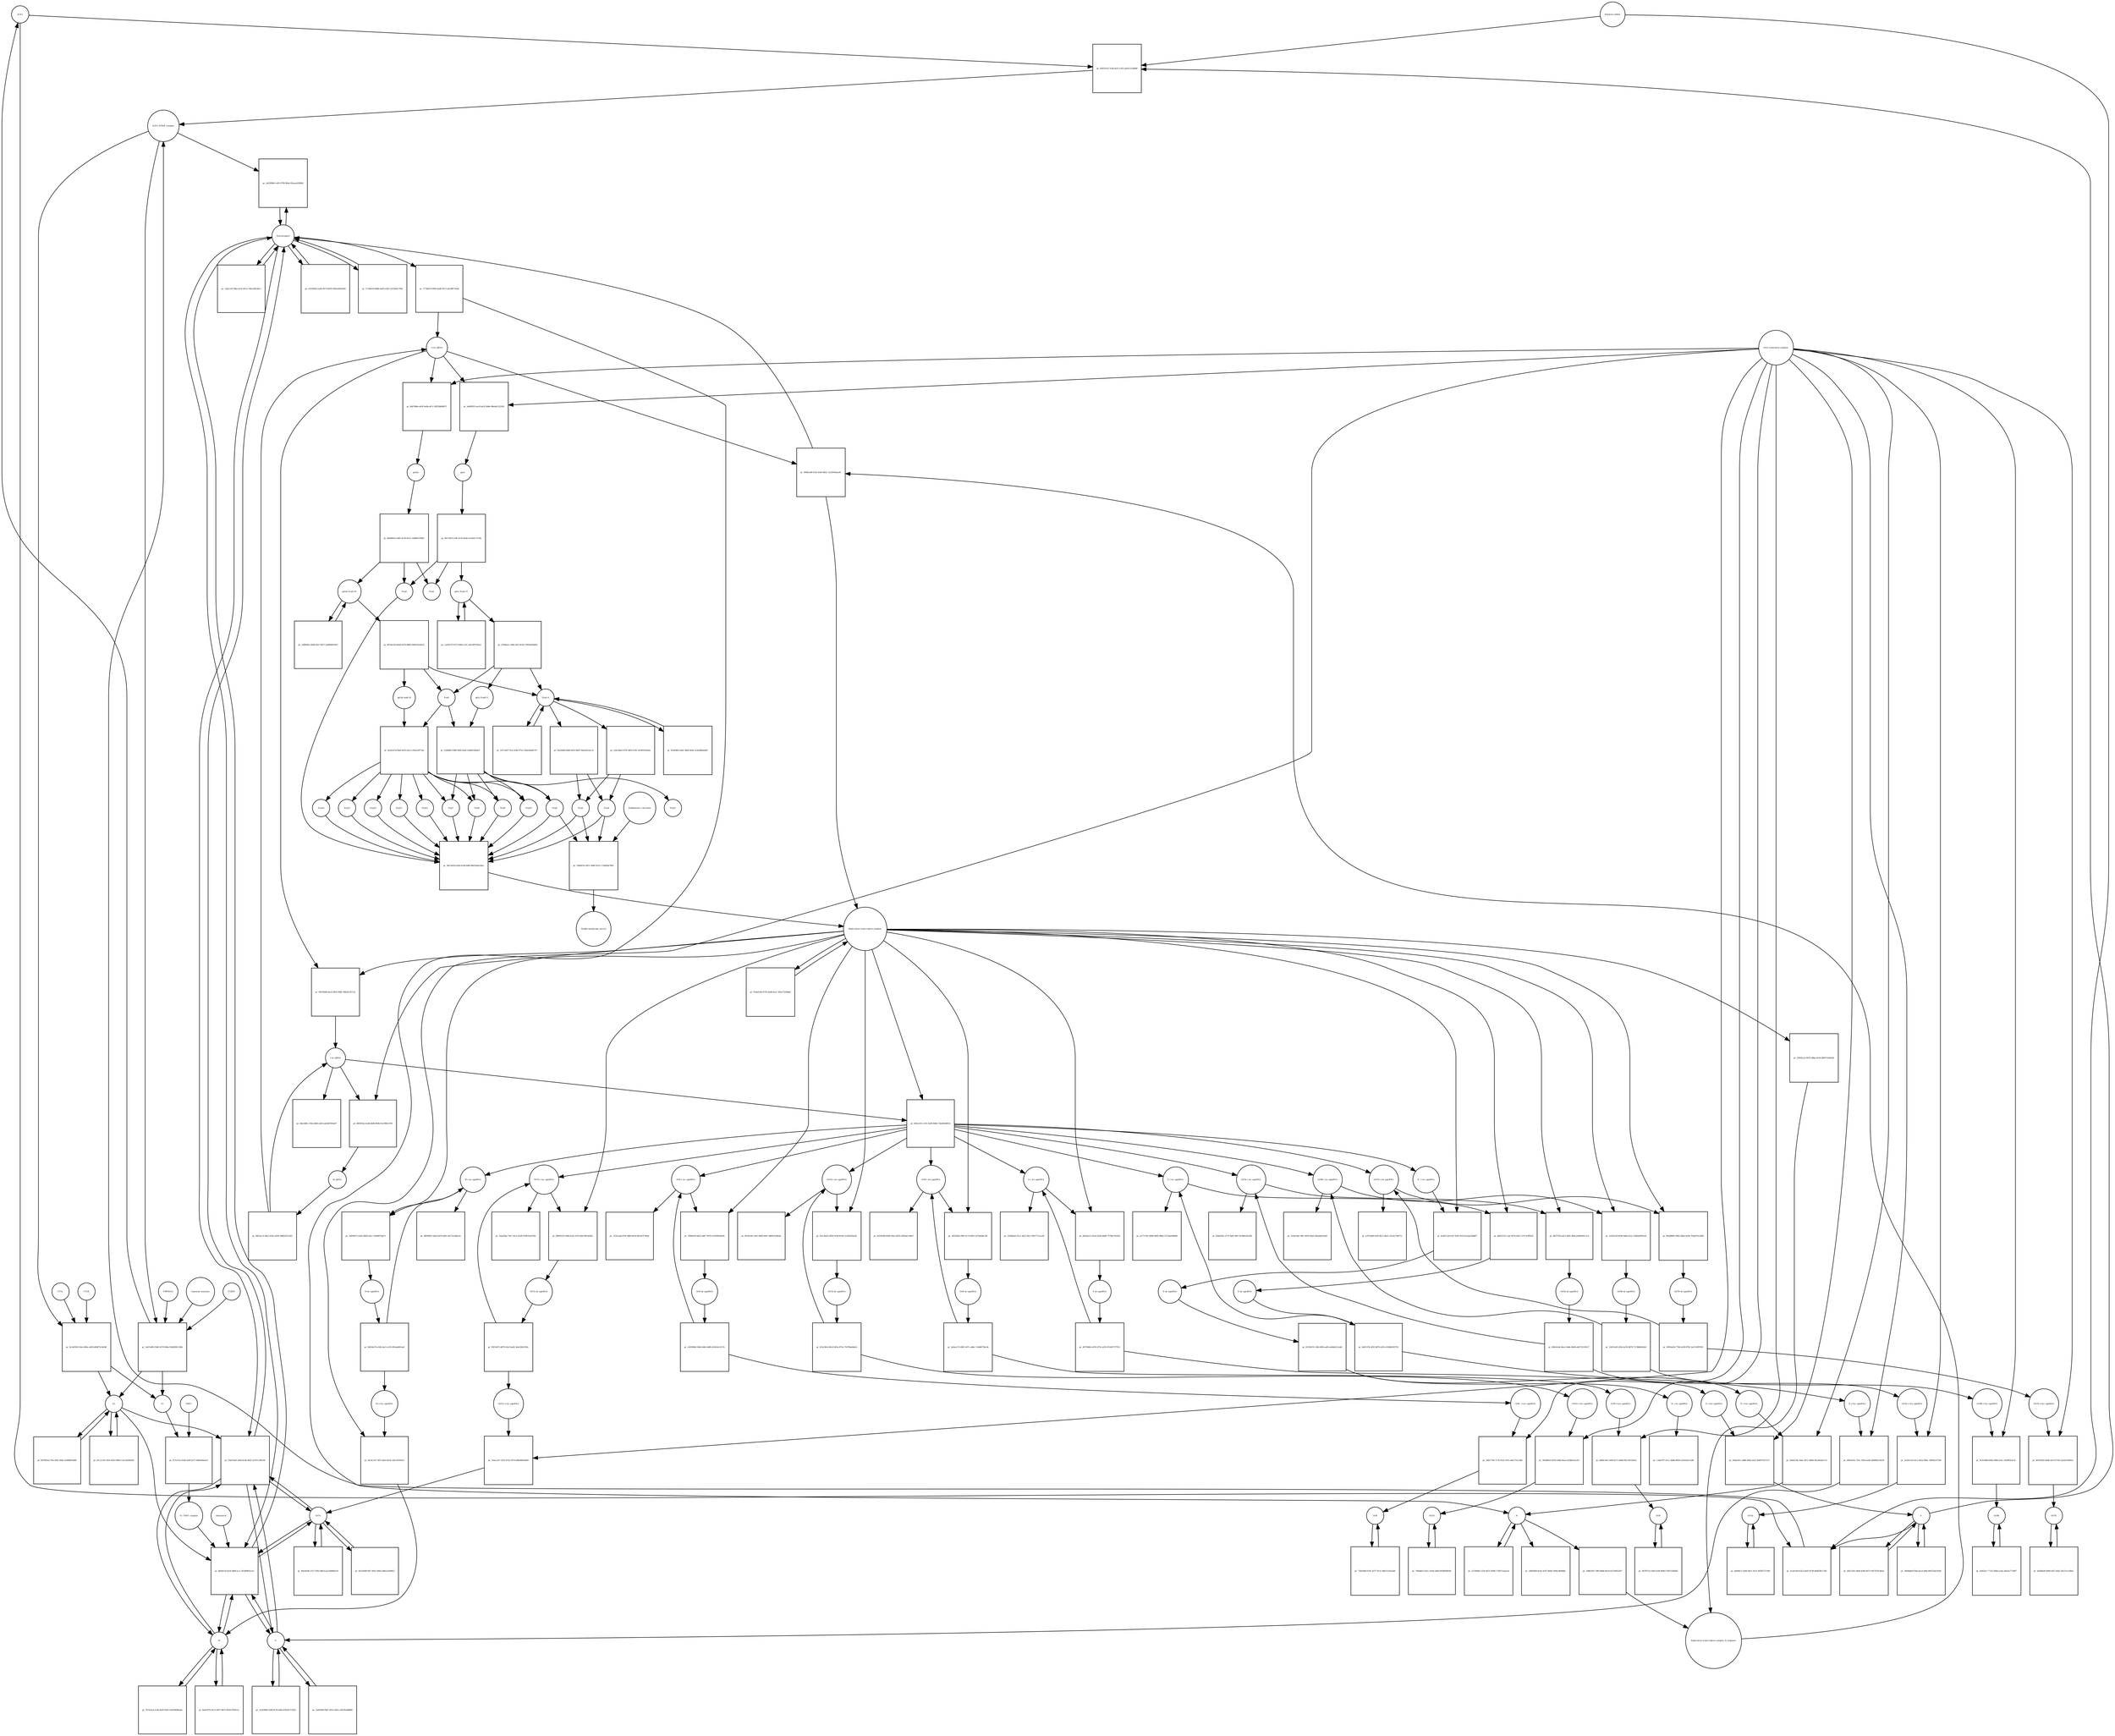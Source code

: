 strict digraph  {
ACE2 [annotation="", bipartite=0, cls=macromolecule, fontsize=4, label=ACE2, shape=circle];
"pr_b3651b1d-7e5d-4a31-a352-aa05c1a3b4b8" [annotation="", bipartite=1, cls=process, fontsize=4, label="pr_b3651b1d-7e5d-4a31-a352-aa05c1a3b4b8", shape=square];
"ACE2_SPIKE complex" [annotation="", bipartite=0, cls=complex, fontsize=4, label="ACE2_SPIKE complex", shape=circle];
"Heparan sulfate" [annotation="urn_miriam_obo.chebi_CHEBI%3A28815", bipartite=0, cls="simple chemical", fontsize=4, label="Heparan sulfate", shape=circle];
S [annotation=urn_miriam_uniprot_P0DTC2, bipartite=0, cls=macromolecule, fontsize=4, label=S, shape=circle];
Nucleocapsid [annotation="urn_miriam_obo.go_GO%3A0019013", bipartite=0, cls=complex, fontsize=4, label=Nucleocapsid, shape=circle];
"pr_2e0208b9-ce85-4789-8b4e-83eeaa9298b2" [annotation="", bipartite=1, cls=process, fontsize=4, label="pr_2e0208b9-ce85-4789-8b4e-83eeaa9298b2", shape=square];
"pr_9c3e9558-23e6-480a-a459-d64875c0e94f" [annotation="", bipartite=1, cls=process, fontsize=4, label="pr_9c3e9558-23e6-480a-a459-d64875c0e94f", shape=square];
S2 [annotation=urn_miriam_interpro_IPR002552, bipartite=0, cls=macromolecule, fontsize=4, label=S2, shape=circle];
CTSB [annotation="", bipartite=0, cls=macromolecule, fontsize=4, label=CTSB, shape=circle];
CTSL [annotation="", bipartite=0, cls=macromolecule, fontsize=4, label=CTSL, shape=circle];
S1 [annotation=urn_miriam_interpro_IPR002551, bipartite=0, cls=macromolecule, fontsize=4, label=S1, shape=circle];
"pr_5ce01a64-b222-4e05-8738-d6df2fb17140" [annotation="", bipartite=1, cls=process, fontsize=4, label="pr_5ce01a64-b222-4e05-8738-d6df2fb17140", shape=square];
"pr_bf63b21d-0c6f-4bf8-acc1-853f9863ca51" [annotation="", bipartite=1, cls=process, fontsize=4, label="pr_bf63b21d-0c6f-4bf8-acc1-853f9863ca51", shape=square];
cholesterol [annotation="urn_miriam_obo.chebi_CHEBI%3A16113", bipartite=0, cls="simple chemical", fontsize=4, label=cholesterol, shape=circle];
"S1_NRP1 complex" [annotation="", bipartite=0, cls=complex, fontsize=4, label="S1_NRP1 complex", shape=circle];
E [annotation=urn_miriam_uniprot_P0DTC4, bipartite=0, cls=macromolecule, fontsize=4, label=E, shape=circle];
M [annotation=urn_miriam_uniprot_P0DTC5, bipartite=0, cls=macromolecule, fontsize=4, label=M, shape=circle];
Orf7a [annotation=urn_miriam_uniprot_P0DTC7, bipartite=0, cls=macromolecule, fontsize=4, label=Orf7a, shape=circle];
"pr_1773b470-6f09-4ad0-9572-a61d9f71fafb" [annotation="", bipartite=1, cls=process, fontsize=4, label="pr_1773b470-6f09-4ad0-9572-a61d9f71fafb", shape=square];
"(+)ss gRNA" [annotation=urn_miriam_refseq_NC_045512, bipartite=0, cls="nucleic acid feature", fontsize=4, label="(+)ss gRNA", shape=circle];
N [annotation=urn_miriam_uniprot_P0DTC9, bipartite=0, cls="macromolecule multimer", fontsize=4, label=N, shape=circle];
"pr_e3238362-ea94-4973-b878-658ce8462445" [annotation="", bipartite=1, cls=process, fontsize=4, label="pr_e3238362-ea94-4973-b878-658ce8462445", shape=square];
"pr_17c89a18-8b86-4a09-a303-22529ab17fbd" [annotation="", bipartite=1, cls=process, fontsize=4, label="pr_17c89a18-8b86-4a09-a303-22529ab17fbd", shape=square];
"pr_24df2669-dc62-4c87-8448-1094c4498d6c" [annotation="", bipartite=1, cls=process, fontsize=4, label="pr_24df2669-dc62-4c87-8448-1094c4498d6c", shape=square];
"pr_21558d0e-2250-4b72-8596-1708732aae2d" [annotation="", bipartite=1, cls=process, fontsize=4, label="pr_21558d0e-2250-4b72-8596-1708732aae2d", shape=square];
"N (+)ss sgmRNA" [annotation=urn_miriam_ncbigene_43740575, bipartite=0, cls="nucleic acid feature", fontsize=4, label="N (+)ss sgmRNA", shape=circle];
"pr_0e4a032b-3bae-4b7c-b968-58cde0a9c7c5" [annotation="", bipartite=1, cls=process, fontsize=4, label="pr_0e4a032b-3bae-4b7c-b968-58cde0a9c7c5", shape=square];
"Host translation complex" [annotation="urn_miriam_obo.go_GO%3A0070992", bipartite=0, cls=complex, fontsize=4, label="Host translation complex", shape=circle];
"pr_12b2c3cf-0fba-41ef-9512-140ced0236c1" [annotation="", bipartite=1, cls=process, fontsize=4, label="pr_12b2c3cf-0fba-41ef-9512-140ced0236c1", shape=square];
"pr_5a67e8fd-25d0-4279-90da-934d2961536b" [annotation="", bipartite=1, cls=process, fontsize=4, label="pr_5a67e8fd-25d0-4279-90da-934d2961536b", shape=square];
FURIN [annotation="", bipartite=0, cls=macromolecule, fontsize=4, label=FURIN, shape=circle];
TMPRSS2 [annotation="", bipartite=0, cls=macromolecule, fontsize=4, label=TMPRSS2, shape=circle];
"Camostat mesylate" [annotation="urn_miriam_pubchem.compound_2536", bipartite=0, cls="simple chemical", fontsize=4, label="Camostat mesylate", shape=circle];
"pr_847892ad-7fef-459c-896c-fed8d9f3448f" [annotation="", bipartite=1, cls=process, fontsize=4, label="pr_847892ad-7fef-459c-896c-fed8d9f3448f", shape=square];
"Replication transcription complex_N oligomer" [annotation="", bipartite=0, cls=complex, fontsize=4, label="Replication transcription complex_N oligomer", shape=circle];
"pr_609bca86-f16e-45e0-883c-1a52041bae95" [annotation="", bipartite=1, cls=process, fontsize=4, label="pr_609bca86-f16e-45e0-883c-1a52041bae95", shape=square];
"Replication transcription complex" [annotation="", bipartite=0, cls=complex, fontsize=4, label="Replication transcription complex", shape=circle];
"pr_55b374a6-5e94-4c4b-992f-22197c596146" [annotation="", bipartite=1, cls=process, fontsize=4, label="pr_55b374a6-5e94-4c4b-992f-22197c596146", shape=square];
"pr_81c211f4-1854-4363-9869-132c2b29d028" [annotation="", bipartite=1, cls=process, fontsize=4, label="pr_81c211f4-1854-4363-9869-132c2b29d028", shape=square];
"pp1a Nsp3-11" [annotation=urn_miriam_uniprot_P0DTC1, bipartite=0, cls=macromolecule, fontsize=4, label="pp1a Nsp3-11", shape=circle];
"pr_67f4da2c-e60e-4fcf-953d-7592fa65beb0" [annotation="", bipartite=1, cls=process, fontsize=4, label="pr_67f4da2c-e60e-4fcf-953d-7592fa65beb0", shape=square];
"pp1a Nsp6-11" [annotation=urn_miriam_uniprot_P0DTC1, bipartite=0, cls=macromolecule, fontsize=4, label="pp1a Nsp6-11", shape=circle];
"Nsp3-4" [annotation="urn_miriam_ncbiprotein_YP_009725299|urn_miriam_ncbiprotein_YP_009725300", bipartite=0, cls=macromolecule, fontsize=4, label="Nsp3-4", shape=circle];
Nsp5 [annotation=urn_miriam_ncbiprotein_YP_009725301, bipartite=0, cls="macromolecule multimer", fontsize=4, label=Nsp5, shape=circle];
"Endoplasmic reticulum" [annotation="urn_miriam_obo.go_GO%3A0005783", bipartite=0, cls=complex, fontsize=4, label="Endoplasmic reticulum", shape=circle];
"pr_190d631e-0b7c-468f-85c6-c72dd3be7805" [annotation="", bipartite=1, cls=process, fontsize=4, label="pr_190d631e-0b7c-468f-85c6-c72dd3be7805", shape=square];
"Double-membrane vesicle" [annotation="urn_miriam_obo.go_GO%3A0039718", bipartite=0, cls=complex, fontsize=4, label="Double-membrane vesicle", shape=circle];
Nsp4 [annotation=urn_miriam_ncbiprotein_YP_009725300, bipartite=0, cls=macromolecule, fontsize=4, label=Nsp4, shape=circle];
Nsp3 [annotation=urn_miriam_ncbiprotein_YP_009725299, bipartite=0, cls=macromolecule, fontsize=4, label=Nsp3, shape=circle];
Nsp6 [annotation=urn_miriam_ncbiprotein_YP_009725302, bipartite=0, cls=macromolecule, fontsize=4, label=Nsp6, shape=circle];
"pr_ca03237f-e573-4962-a1fc-e4ca997283a1" [annotation="", bipartite=1, cls=process, fontsize=4, label="pr_ca03237f-e573-4962-a1fc-e4ca997283a1", shape=square];
"pr_2f3d3605-a46c-48d2-8e8c-ec4ad9b4a805" [annotation="", bipartite=1, cls=process, fontsize=4, label="pr_2f3d3605-a46c-48d2-8e8c-ec4ad9b4a805", shape=square];
"pp1ab Nsp3-16" [annotation=urn_miriam_uniprot_P0DTD1, bipartite=0, cls=macromolecule, fontsize=4, label="pp1ab Nsp3-16", shape=circle];
"pr_cd8f65b2-2b9b-45a7-8f27-5a48fd8259a7" [annotation="", bipartite=1, cls=process, fontsize=4, label="pr_cd8f65b2-2b9b-45a7-8f27-5a48fd8259a7", shape=square];
"pr_667dac00-da4d-4276-8844-0468742a4e51" [annotation="", bipartite=1, cls=process, fontsize=4, label="pr_667dac00-da4d-4276-8844-0468742a4e51", shape=square];
"pp1ab nsp6-16" [annotation=urn_miriam_uniprot_P0DTD1, bipartite=0, cls=macromolecule, fontsize=4, label="pp1ab nsp6-16", shape=circle];
"pr_3f14c4cb-ee3b-4ef6-818a-5eb50408ebab" [annotation="", bipartite=1, cls=process, fontsize=4, label="pr_3f14c4cb-ee3b-4ef6-818a-5eb50408ebab", shape=square];
"pr_2cd169de-02df-4e76-b44a-83f24e715f2d" [annotation="", bipartite=1, cls=process, fontsize=4, label="pr_2cd169de-02df-4e76-b44a-83f24e715f2d", shape=square];
"pr_36b4bbe8-f5bd-4acd-a0fd-40972adc9540" [annotation="", bipartite=1, cls=process, fontsize=4, label="pr_36b4bbe8-f5bd-4acd-a0fd-40972adc9540", shape=square];
"pr_8a9e2f76-d1c3-4457-9b75-9f3ee7658c1a" [annotation="", bipartite=1, cls=process, fontsize=4, label="pr_8a9e2f76-d1c3-4457-9b75-9f3ee7658c1a", shape=square];
"pr_2a0fa909-fbd7-491a-9dcb-cb419edd88d0" [annotation="", bipartite=1, cls=process, fontsize=4, label="pr_2a0fa909-fbd7-491a-9dcb-cb419edd88d0", shape=square];
"pr_ebf115d1-944d-4284-8072-e957b70c4b3e" [annotation="", bipartite=1, cls=process, fontsize=4, label="pr_ebf115d1-944d-4284-8072-e957b70c4b3e", shape=square];
"pr_f06c6e06-37a7-4562-88cd-ea21b906a07d" [annotation="", bipartite=1, cls=process, fontsize=4, label="pr_f06c6e06-37a7-4562-88cd-ea21b906a07d", shape=square];
Orf6 [annotation=urn_miriam_uniprot_P0DTC6, bipartite=0, cls=macromolecule, fontsize=4, label=Orf6, shape=circle];
"pr_73e63bfd-6741-4377-9c5c-8b67e192eab6" [annotation="", bipartite=1, cls=process, fontsize=4, label="pr_73e63bfd-6741-4377-9c5c-8b67e192eab6", shape=square];
Orf3a [annotation=urn_miriam_uniprot_P0DTC3, bipartite=0, cls=macromolecule, fontsize=4, label=Orf3a, shape=circle];
"pr_dafb9a71-fe80-40a7-9c01-4f5bf727c0f9" [annotation="", bipartite=1, cls=process, fontsize=4, label="pr_dafb9a71-fe80-40a7-9c01-4f5bf727c0f9", shape=square];
Orf8 [annotation=urn_miriam_uniprot_P0DTC8, bipartite=0, cls=macromolecule, fontsize=4, label=Orf8, shape=circle];
"pr_047857a3-50ef-418f-804b-f7d9152fbd92" [annotation="", bipartite=1, cls=process, fontsize=4, label="pr_047857a3-50ef-418f-804b-f7d9152fbd92", shape=square];
Orf9b [annotation=urn_miriam_uniprot_P0DTD2, bipartite=0, cls=macromolecule, fontsize=4, label=Orf9b, shape=circle];
"pr_ed5f2ac7-77a5-45b6-a1ab-3ab32c775d67" [annotation="", bipartite=1, cls=process, fontsize=4, label="pr_ed5f2ac7-77a5-45b6-a1ab-3ab32c775d67", shape=square];
Orf14 [annotation=urn_miriam_uniprot_P0DTD3, bipartite=0, cls=macromolecule, fontsize=4, label=Orf14, shape=circle];
"pr_784d4ef3-a61c-4544-a4b9-df588400feff" [annotation="", bipartite=1, cls=process, fontsize=4, label="pr_784d4ef3-a61c-4544-a4b9-df588400feff", shape=square];
Orf7b [annotation=urn_miriam_uniprot_P0DTD8, bipartite=0, cls=macromolecule, fontsize=4, label=Orf7b, shape=circle];
"pr_a829ba0f-609d-42f7-a82e-3b27e1ced0ec" [annotation="", bipartite=1, cls=process, fontsize=4, label="pr_a829ba0f-609d-42f7-a82e-3b27e1ced0ec", shape=square];
"pr_fee52608-fdf7-491e-90d5-a86acfa90852" [annotation="", bipartite=1, cls=process, fontsize=4, label="pr_fee52608-fdf7-491e-90d5-a86acfa90852", shape=square];
"M (+)ss sgmRNA" [annotation="", bipartite=0, cls="nucleic acid feature", fontsize=4, label="M (+)ss sgmRNA", shape=circle];
"pr_de14c1d7-5f55-4a63-8c4f-cdfcc83565cb" [annotation="", bipartite=1, cls=process, fontsize=4, label="pr_de14c1d7-5f55-4a63-8c4f-cdfcc83565cb", shape=square];
"E (+)ss sgmRNA" [annotation="", bipartite=0, cls="nucleic acid feature", fontsize=4, label="E (+)ss sgmRNA", shape=circle];
"pr_899cbc9c-7b1c-43fd-aed9-a98d90219a39" [annotation="", bipartite=1, cls=process, fontsize=4, label="pr_899cbc9c-7b1c-43fd-aed9-a98d90219a39", shape=square];
"S (+)ss sgmRNA" [annotation="", bipartite=0, cls="nucleic acid feature", fontsize=4, label="S (+)ss sgmRNA", shape=circle];
"pr_45bac0e1-ad8b-48e6-ad12-fb40707b7371" [annotation="", bipartite=1, cls=process, fontsize=4, label="pr_45bac0e1-ad8b-48e6-ad12-fb40707b7371", shape=square];
"Orf7a (+)ss sgmRNA" [annotation="", bipartite=0, cls="nucleic acid feature", fontsize=4, label="Orf7a (+)ss sgmRNA", shape=circle];
"pr_7eaece47-5105-475a-9570-d9b48b45d49c" [annotation="", bipartite=1, cls=process, fontsize=4, label="pr_7eaece47-5105-475a-9570-d9b48b45d49c", shape=square];
"Orf6  (+)ss sgmRNA" [annotation="", bipartite=0, cls="nucleic acid feature", fontsize=4, label="Orf6  (+)ss sgmRNA", shape=circle];
"pr_18817164-7c7b-41dc-921f-a6fc27e123fd" [annotation="", bipartite=1, cls=process, fontsize=4, label="pr_18817164-7c7b-41dc-921f-a6fc27e123fd", shape=square];
"Orf3a (+)ss sgmRNA" [annotation="", bipartite=0, cls="nucleic acid feature", fontsize=4, label="Orf3a (+)ss sgmRNA", shape=circle];
"pr_ecb91cd3-62c2-443a-90bc-7df83b1072f8" [annotation="", bipartite=1, cls=process, fontsize=4, label="pr_ecb91cd3-62c2-443a-90bc-7df83b1072f8", shape=square];
"Orf8 (+)ss sgmRNA" [annotation="", bipartite=0, cls="nucleic acid feature", fontsize=4, label="Orf8 (+)ss sgmRNA", shape=circle];
"pr_bdb0c4a0-c660-4e71-b6dd-0f213013d1b2" [annotation="", bipartite=1, cls=process, fontsize=4, label="pr_bdb0c4a0-c660-4e71-b6dd-0f213013d1b2", shape=square];
"Orf9b (+)ss sgmRNA" [annotation="", bipartite=0, cls="nucleic acid feature", fontsize=4, label="Orf9b (+)ss sgmRNA", shape=circle];
"pr_0535586d-808a-4f8b-9cbc-142f9f2c6c5c" [annotation="", bipartite=1, cls=process, fontsize=4, label="pr_0535586d-808a-4f8b-9cbc-142f9f2c6c5c", shape=square];
"Orf14 (+)ss sgmRNA" [annotation="", bipartite=0, cls="nucleic acid feature", fontsize=4, label="Orf14 (+)ss sgmRNA", shape=circle];
"pr_563b8010-4555-43bb-8eaa-af2dba3ecaf3" [annotation="", bipartite=1, cls=process, fontsize=4, label="pr_563b8010-4555-43bb-8eaa-af2dba3ecaf3", shape=square];
"Orf7b (+)ss sgmRNA" [annotation="", bipartite=0, cls="nucleic acid feature", fontsize=4, label="Orf7b (+)ss sgmRNA", shape=circle];
"pr_063393d3-da86-42c9-8739-222a61500b1e" [annotation="", bipartite=1, cls=process, fontsize=4, label="pr_063393d3-da86-42c9-8739-222a61500b1e", shape=square];
"(-)ss gRNA" [annotation=urn_miriam_refseq_NC_045512, bipartite=0, cls="nucleic acid feature", fontsize=4, label="(-)ss gRNA", shape=circle];
"pr_04e54f6c-193a-46fd-a5d3-a4e9d7093e87" [annotation="", bipartite=1, cls=process, fontsize=4, label="pr_04e54f6c-193a-46fd-a5d3-a4e9d7093e87", shape=square];
"pr_298b1f02-7df9-48db-8ac8-0a57bf922f47" [annotation="", bipartite=1, cls=process, fontsize=4, label="pr_298b1f02-7df9-48db-8ac8-0a57bf922f47", shape=square];
"pr_9919260b-6ec6-4833-988c-0842f12f111b" [annotation="", bipartite=1, cls=process, fontsize=4, label="pr_9919260b-6ec6-4833-988c-0842f12f111b", shape=square];
"M (-)ss sgmRNA" [annotation=urn_miriam_ncbigene_43740571, bipartite=0, cls="nucleic acid feature", fontsize=4, label="M (-)ss sgmRNA", shape=circle];
"pr_f8959f43-54a4-4d78-a481-b017ea346cd3" [annotation="", bipartite=1, cls=process, fontsize=4, label="pr_f8959f43-54a4-4d78-a481-b017ea346cd3", shape=square];
"E (-)ss sgmRNA" [annotation=urn_miriam_ncbigene_43740570, bipartite=0, cls="nucleic acid feature", fontsize=4, label="E (-)ss sgmRNA", shape=circle];
"pr_a5771391-8096-4995-980a-3373ab508648" [annotation="", bipartite=1, cls=process, fontsize=4, label="pr_a5771391-8096-4995-980a-3373ab508648", shape=square];
"S (-)ss sgmRNA" [annotation="", bipartite=0, cls="nucleic acid feature", fontsize=4, label="S (-)ss sgmRNA", shape=circle];
"pr_3294bad2-91cc-4d21-8f1c-f90177ca1a39" [annotation="", bipartite=1, cls=process, fontsize=4, label="pr_3294bad2-91cc-4d21-8f1c-f90177ca1a39", shape=square];
"Orf7a (-)ss sgmRNA" [annotation="", bipartite=0, cls="nucleic acid feature", fontsize=4, label="Orf7a (-)ss sgmRNA", shape=circle];
"pr_1baaf2be-79a7-42ce-8cd5-d78031e67efb" [annotation="", bipartite=1, cls=process, fontsize=4, label="pr_1baaf2be-79a7-42ce-8cd5-d78031e67efb", shape=square];
"Orf6 (-)ss sgmRNA" [annotation="", bipartite=0, cls="nucleic acid feature", fontsize=4, label="Orf6 (-)ss sgmRNA", shape=circle];
"pr_7233caab-974f-48fb-b434-0b5e47f749dc" [annotation="", bipartite=1, cls=process, fontsize=4, label="pr_7233caab-974f-48fb-b434-0b5e47f749dc", shape=square];
"Orf3a (-)ss sgmRNA" [annotation="", bipartite=0, cls="nucleic acid feature", fontsize=4, label="Orf3a (-)ss sgmRNA", shape=circle];
"pr_b3be056c-e77f-4a0f-99f1-9c0b6a29c681" [annotation="", bipartite=1, cls=process, fontsize=4, label="pr_b3be056c-e77f-4a0f-99f1-9c0b6a29c681", shape=square];
"Orf8 (-)ss sgmRNA" [annotation="", bipartite=0, cls="nucleic acid feature", fontsize=4, label="Orf8 (-)ss sgmRNA", shape=circle];
"pr_d1f34e48-d5d0-43e5-b635-ef824e1cd9cf" [annotation="", bipartite=1, cls=process, fontsize=4, label="pr_d1f34e48-d5d0-43e5-b635-ef824e1cd9cf", shape=square];
"Orf9b (-)ss sgmRNA" [annotation="", bipartite=0, cls="nucleic acid feature", fontsize=4, label="Orf9b (-)ss sgmRNA", shape=circle];
"pr_5324c04e-59fc-4810-9fa9-59aeb60c6a6f" [annotation="", bipartite=1, cls=process, fontsize=4, label="pr_5324c04e-59fc-4810-9fa9-59aeb60c6a6f", shape=square];
"Orf14 (-)ss sgmRNA" [annotation="", bipartite=0, cls="nucleic acid feature", fontsize=4, label="Orf14 (-)ss sgmRNA", shape=circle];
"pr_8fc0a16f-1443-496b-84d7-4df853c8d54e" [annotation="", bipartite=1, cls=process, fontsize=4, label="pr_8fc0a16f-1443-496b-84d7-4df853c8d54e", shape=square];
"Orf7b (-)ss sgmRNA" [annotation="", bipartite=0, cls="nucleic acid feature", fontsize=4, label="Orf7b (-)ss sgmRNA", shape=circle];
"pr_a767dd49-81f6-4fc2-9be2-25cd12786711" [annotation="", bipartite=1, cls=process, fontsize=4, label="pr_a767dd49-81f6-4fc2-9be2-25cd12786711", shape=square];
"pr_88f3652e-4cdb-4fd8-8906-92cf90f2378f" [annotation="", bipartite=1, cls=process, fontsize=4, label="pr_88f3652e-4cdb-4fd8-8906-92cf90f2378f", shape=square];
"ds gRNA" [annotation=urn_miriam_refseq_NC_045512, bipartite=0, cls="nucleic acid feature", fontsize=4, label="ds gRNA", shape=circle];
"pr_1b956b75-ee0a-4858-a9cc-cb9d9f79af13" [annotation="", bipartite=1, cls=process, fontsize=4, label="pr_1b956b75-ee0a-4858-a9cc-cb9d9f79af13", shape=square];
"M ds sgmRNA" [annotation="", bipartite=0, cls="nucleic acid feature", fontsize=4, label="M ds sgmRNA", shape=circle];
"pr_dbd51531-ceef-497a-b5b7-147c3cff652f" [annotation="", bipartite=1, cls=process, fontsize=4, label="pr_dbd51531-ceef-497a-b5b7-147c3cff652f", shape=square];
"E ds sgmRNA" [annotation="", bipartite=0, cls="nucleic acid feature", fontsize=4, label="E ds sgmRNA", shape=circle];
"pr_b943ae13-d1a4-4328-b6db-75794e7625d2" [annotation="", bipartite=1, cls=process, fontsize=4, label="pr_b943ae13-d1a4-4328-b6db-75794e7625d2", shape=square];
"S ds sgmRNA" [annotation="", bipartite=0, cls="nucleic acid feature", fontsize=4, label="S ds sgmRNA", shape=circle];
"pr_f8893516-c68d-414c-b702-d0e78814d561" [annotation="", bipartite=1, cls=process, fontsize=4, label="pr_f8893516-c68d-414c-b702-d0e78814d561", shape=square];
"Orf7a ds sgmRNA" [annotation="", bipartite=0, cls="nucleic acid feature", fontsize=4, label="Orf7a ds sgmRNA", shape=circle];
"pr_7f084229-bb23-4d67-9970-e10459edeef6" [annotation="", bipartite=1, cls=process, fontsize=4, label="pr_7f084229-bb23-4d67-9970-e10459edeef6", shape=square];
"Orf6 ds sgmRNA" [annotation="", bipartite=0, cls="nucleic acid feature", fontsize=4, label="Orf6 ds sgmRNA", shape=circle];
"pr_6ff27185-a612-4f65-9fbd-aa99e061c1c9" [annotation="", bipartite=1, cls=process, fontsize=4, label="pr_6ff27185-a612-4f65-9fbd-aa99e061c1c9", shape=square];
"Orf3a ds sgmRNA" [annotation="", bipartite=0, cls="nucleic acid feature", fontsize=4, label="Orf3a ds sgmRNA", shape=circle];
"pr_365f2bfd-3995-4174-b831-ef7eb4d6c3ff" [annotation="", bipartite=1, cls=process, fontsize=4, label="pr_365f2bfd-3995-4174-b831-ef7eb4d6c3ff", shape=square];
"Orf8 ds sgmRNA" [annotation="", bipartite=0, cls="nucleic acid feature", fontsize=4, label="Orf8 ds sgmRNA", shape=circle];
"pr_22203ce9-8546-446e-b1ec-4346e90561a4" [annotation="", bipartite=1, cls=process, fontsize=4, label="pr_22203ce9-8546-446e-b1ec-4346e90561a4", shape=square];
"Orf9b ds sgmRNA" [annotation="", bipartite=0, cls="nucleic acid feature", fontsize=4, label="Orf9b ds sgmRNA", shape=circle];
"pr_931c4e62-d954-41b8-8c09-ce3643d3a3fe" [annotation="", bipartite=1, cls=process, fontsize=4, label="pr_931c4e62-d954-41b8-8c09-ce3643d3a3fe", shape=square];
"Orf14 ds sgmRNA" [annotation="", bipartite=0, cls="nucleic acid feature", fontsize=4, label="Orf14 ds sgmRNA", shape=circle];
"pr_995d8895-9962-48eb-8c8d-704ed70c2869" [annotation="", bipartite=1, cls=process, fontsize=4, label="pr_995d8895-9962-48eb-8c8d-704ed70c2869", shape=square];
"Orf7b ds sgmRNA" [annotation="", bipartite=0, cls="nucleic acid feature", fontsize=4, label="Orf7b ds sgmRNA", shape=circle];
"pr_f663ecc4-d4e3-433a-a63d-3b862f215363" [annotation="", bipartite=1, cls=process, fontsize=4, label="pr_f663ecc4-d4e3-433a-a63d-3b862f215363", shape=square];
"pr_69d54a79-e16b-4ac5-a102-6f3eadb91aaf" [annotation="", bipartite=1, cls=process, fontsize=4, label="pr_69d54a79-e16b-4ac5-a102-6f3eadb91aaf", shape=square];
"pr_6dd7cf1b-df2f-4870-a292-e32b9b182703" [annotation="", bipartite=1, cls=process, fontsize=4, label="pr_6dd7cf1b-df2f-4870-a292-e32b9b182703", shape=square];
"pr_40793d64-e87d-4752-a010-87e687377f10" [annotation="", bipartite=1, cls=process, fontsize=4, label="pr_40793d64-e87d-4752-a010-87e687377f10", shape=square];
"pr_95f14472-d679-43e5-bed2-3abc93b5336c" [annotation="", bipartite=1, cls=process, fontsize=4, label="pr_95f14472-d679-43e5-bed2-3abc93b5336c", shape=square];
"pr_cb93900d-34b4-440e-bbf8-d16d1dc41135" [annotation="", bipartite=1, cls=process, fontsize=4, label="pr_cb93900d-34b4-440e-bbf8-d16d1dc41135", shape=square];
"pr_084c8c4e-8ea2-44de-8b08-ab4732136517" [annotation="", bipartite=1, cls=process, fontsize=4, label="pr_084c8c4e-8ea2-44de-8b08-ab4732136517", shape=square];
"pr_5a0ece72-4081-447c-ad6e-7c4dd673bcd4" [annotation="", bipartite=1, cls=process, fontsize=4, label="pr_5a0ece72-4081-447c-ad6e-7c4dd673bcd4", shape=square];
"pr_7a810cd5-245b-4c93-8878-7133b8b3b2e0" [annotation="", bipartite=1, cls=process, fontsize=4, label="pr_7a810cd5-245b-4c93-8878-7133b8b3b2e0", shape=square];
"pr_452c06c6-86c8-483e-873a-75470ba6bdcb" [annotation="", bipartite=1, cls=process, fontsize=4, label="pr_452c06c6-86c8-483e-873a-75470ba6bdcb", shape=square];
"pr_5995da3b-7766-4c99-8782-2a211df970f3" [annotation="", bipartite=1, cls=process, fontsize=4, label="pr_5995da3b-7766-4c99-8782-2a211df970f3", shape=square];
"N  (-)ss sgmRNA" [annotation=urn_miriam_ncbigene_43740575, bipartite=0, cls="nucleic acid feature", fontsize=4, label="N  (-)ss sgmRNA", shape=circle];
"pr_4c46112d-fc87-4545-951f-b1eda53bb6f7" [annotation="", bipartite=1, cls=process, fontsize=4, label="pr_4c46112d-fc87-4545-951f-b1eda53bb6f7", shape=square];
"N ds sgmRNA" [annotation="", bipartite=0, cls="nucleic acid feature", fontsize=4, label="N ds sgmRNA", shape=circle];
"pr_0533b191-cfb8-40f6-aef8-ee8de62c2a46" [annotation="", bipartite=1, cls=process, fontsize=4, label="pr_0533b191-cfb8-40f6-aef8-ee8de62c2a46", shape=square];
"N (-)ss sgmRNA" [annotation="", bipartite=0, cls="nucleic acid feature", fontsize=4, label="N (-)ss sgmRNA", shape=circle];
pp1ab [annotation=urn_miriam_uniprot_P0DTD1, bipartite=0, cls=macromolecule, fontsize=4, label=pp1ab, shape=circle];
"pr_4bd06632-ad05-4e78-9e12-14dfb87a4965" [annotation="", bipartite=1, cls=process, fontsize=4, label="pr_4bd06632-ad05-4e78-9e12-14dfb87a4965", shape=square];
Nsp2 [annotation=urn_miriam_ncbiprotein_YP_009725298, bipartite=0, cls=macromolecule, fontsize=4, label=Nsp2, shape=circle];
Nsp1 [annotation=urn_miriam_ncbiprotein_YP_009725297, bipartite=0, cls=macromolecule, fontsize=4, label=Nsp1, shape=circle];
pp1a [annotation=urn_miriam_uniprot_P0DTC1, bipartite=0, cls=macromolecule, fontsize=4, label=pp1a, shape=circle];
"pr_40c13615-43ff-4c34-9ad0-a1e4d1c7a7da" [annotation="", bipartite=1, cls=process, fontsize=4, label="pr_40c13615-43ff-4c34-9ad0-a1e4d1c7a7da", shape=square];
"pr_147c3d37-f21e-43b5-97e1-020a5bd0e767" [annotation="", bipartite=1, cls=process, fontsize=4, label="pr_147c3d37-f21e-43b5-97e1-020a5bd0e767", shape=square];
"pr_e3ec6b62-8705-4f95-b76f-1d196391b82e" [annotation="", bipartite=1, cls=process, fontsize=4, label="pr_e3ec6b62-8705-4f95-b76f-1d196391b82e", shape=square];
"pr_f9a39fdb-b9d0-4052-8687-f9aa41e5ec3c" [annotation="", bipartite=1, cls=process, fontsize=4, label="pr_f9a39fdb-b9d0-4052-8687-f9aa41e5ec3c", shape=square];
"pr_f1d48df3-f980-4692-82bc-e06d51dfa8cf" [annotation="", bipartite=1, cls=process, fontsize=4, label="pr_f1d48df3-f980-4692-82bc-e06d51dfa8cf", shape=square];
Nsp7 [annotation=urn_miriam_ncbiprotein_YP_009725303, bipartite=0, cls=macromolecule, fontsize=4, label=Nsp7, shape=circle];
Nsp8 [annotation=urn_miriam_ncbiprotein_YP_009725304, bipartite=0, cls=macromolecule, fontsize=4, label=Nsp8, shape=circle];
Nsp9 [annotation=urn_miriam_ncbiprotein_YP_009725305, bipartite=0, cls=macromolecule, fontsize=4, label=Nsp9, shape=circle];
Nsp10 [annotation=urn_miriam_ncbiprotein_YP_009725306, bipartite=0, cls=macromolecule, fontsize=4, label=Nsp10, shape=circle];
Nsp11 [annotation=urn_miriam_ncbiprotein_YP_009725312, bipartite=0, cls=macromolecule, fontsize=4, label=Nsp11, shape=circle];
"pr_6e3e3a7d-fbed-4416-a0c3-cfd2a33f71a6" [annotation="", bipartite=1, cls=process, fontsize=4, label="pr_6e3e3a7d-fbed-4416-a0c3-cfd2a33f71a6", shape=square];
Nsp13 [annotation=urn_miriam_ncbiprotein_YP_009725308, bipartite=0, cls=macromolecule, fontsize=4, label=Nsp13, shape=circle];
Nsp12 [annotation=urn_miriam_ncbiprotein_YP_009725307, bipartite=0, cls=macromolecule, fontsize=4, label=Nsp12, shape=circle];
Nsp16 [annotation=urn_miriam_ncbiprotein_YP_009725311, bipartite=0, cls=macromolecule, fontsize=4, label=Nsp16, shape=circle];
Nsp15 [annotation=urn_miriam_ncbiprotein_YP_009725310, bipartite=0, cls=macromolecule, fontsize=4, label=Nsp15, shape=circle];
Nsp14 [annotation=urn_miriam_ncbiprotein_YP_009725309, bipartite=0, cls=macromolecule, fontsize=4, label=Nsp14, shape=circle];
"pr_9d13a020-a0a9-4c8d-bdf8-86e93ade34ea" [annotation="", bipartite=1, cls=process, fontsize=4, label="pr_9d13a020-a0a9-4c8d-bdf8-86e93ade34ea", shape=square];
"pr_ba90f025-eec9-4e25-8d8e-88e4dc222109" [annotation="", bipartite=1, cls=process, fontsize=4, label="pr_ba90f025-eec9-4e25-8d8e-88e4dc222109", shape=square];
"pr_0d47d86e-de3f-4e6b-a67c-50f538b08875" [annotation="", bipartite=1, cls=process, fontsize=4, label="pr_0d47d86e-de3f-4e6b-a67c-50f538b08875", shape=square];
"pr_c1ba07f7-b7cc-4bdb-8850-cbc6a021c5d8" [annotation="", bipartite=1, cls=process, fontsize=4, label="pr_c1ba07f7-b7cc-4bdb-8850-cbc6a021c5d8", shape=square];
"pr_01ba914b-8759-4a68-8cac-305e71f39bdd" [annotation="", bipartite=1, cls=process, fontsize=4, label="pr_01ba914b-8759-4a68-8cac-305e71f39bdd", shape=square];
"pr_29434ca3-607b-48ba-8c64-df94722d61bb" [annotation="", bipartite=1, cls=process, fontsize=4, label="pr_29434ca3-607b-48ba-8c64-df94722d61bb", shape=square];
"pr_b95e3331-3101-426f-8606-73ed62f49f1b" [annotation="", bipartite=1, cls=process, fontsize=4, label="pr_b95e3331-3101-426f-8606-73ed62f49f1b", shape=square];
"pr_f57e27ef-41d6-429f-9cf7-a9be6ebefa1f" [annotation="", bipartite=1, cls=process, fontsize=4, label="pr_f57e27ef-41d6-429f-9cf7-a9be6ebefa1f", shape=square];
NRP1 [annotation="", bipartite=0, cls=macromolecule, fontsize=4, label=NRP1, shape=circle];
ACE2 -> "pr_b3651b1d-7e5d-4a31-a352-aa05c1a3b4b8"  [annotation="", interaction_type=consumption];
ACE2 -> "pr_5ce01a64-b222-4e05-8738-d6df2fb17140"  [annotation="", interaction_type=consumption];
"pr_b3651b1d-7e5d-4a31-a352-aa05c1a3b4b8" -> "ACE2_SPIKE complex"  [annotation="", interaction_type=production];
"ACE2_SPIKE complex" -> "pr_2e0208b9-ce85-4789-8b4e-83eeaa9298b2"  [annotation="urn_miriam_pubmed_32142651|urn_miriam_pubmed_32094589|urn_miriam_taxonomy_2697049", interaction_type=stimulation];
"ACE2_SPIKE complex" -> "pr_9c3e9558-23e6-480a-a459-d64875c0e94f"  [annotation="", interaction_type=consumption];
"ACE2_SPIKE complex" -> "pr_5a67e8fd-25d0-4279-90da-934d2961536b"  [annotation="", interaction_type=consumption];
"Heparan sulfate" -> "pr_b3651b1d-7e5d-4a31-a352-aa05c1a3b4b8"  [annotation="urn_miriam_pubmed_32142651|urn_miriam_pubmed_32094589|urn_miriam_taxonomy_2697049|urn_miriam_pubmed_32970989", interaction_type=stimulation];
"Heparan sulfate" -> "pr_5ce01a64-b222-4e05-8738-d6df2fb17140"  [annotation="urn_miriam_pubmed_32142651|urn_miriam_pubmed_32094589|urn_miriam_taxonomy_2697049|urn_miriam_pubmed_32155444|urn_miriam_pubmed_32970989", interaction_type=stimulation];
S -> "pr_b3651b1d-7e5d-4a31-a352-aa05c1a3b4b8"  [annotation="", interaction_type=consumption];
S -> "pr_5ce01a64-b222-4e05-8738-d6df2fb17140"  [annotation="", interaction_type=consumption];
S -> "pr_36b4bbe8-f5bd-4acd-a0fd-40972adc9540"  [annotation="", interaction_type=consumption];
S -> "pr_ebf115d1-944d-4284-8072-e957b70c4b3e"  [annotation="", interaction_type=consumption];
Nucleocapsid -> "pr_2e0208b9-ce85-4789-8b4e-83eeaa9298b2"  [annotation="", interaction_type=consumption];
Nucleocapsid -> "pr_bf63b21d-0c6f-4bf8-acc1-853f9863ca51"  [annotation="", interaction_type=consumption];
Nucleocapsid -> "pr_1773b470-6f09-4ad0-9572-a61d9f71fafb"  [annotation="", interaction_type=consumption];
Nucleocapsid -> "pr_e3238362-ea94-4973-b878-658ce8462445"  [annotation="", interaction_type=consumption];
Nucleocapsid -> "pr_17c89a18-8b86-4a09-a303-22529ab17fbd"  [annotation="", interaction_type=consumption];
Nucleocapsid -> "pr_12b2c3cf-0fba-41ef-9512-140ced0236c1"  [annotation="", interaction_type=consumption];
Nucleocapsid -> "pr_55b374a6-5e94-4c4b-992f-22197c596146"  [annotation="", interaction_type=consumption];
"pr_2e0208b9-ce85-4789-8b4e-83eeaa9298b2" -> Nucleocapsid  [annotation="", interaction_type=production];
"pr_9c3e9558-23e6-480a-a459-d64875c0e94f" -> S2  [annotation="", interaction_type=production];
"pr_9c3e9558-23e6-480a-a459-d64875c0e94f" -> S1  [annotation="", interaction_type=production];
S2 -> "pr_bf63b21d-0c6f-4bf8-acc1-853f9863ca51"  [annotation="urn_miriam_pubmed_32142651|urn_miriam_pubmed_32094589|urn_miriam_pubmed_32047258|urn_miriam_taxonomy_2697049|urn_miriam_pubmed_32944968", interaction_type=stimulation];
S2 -> "pr_847892ad-7fef-459c-896c-fed8d9f3448f"  [annotation="", interaction_type=consumption];
S2 -> "pr_55b374a6-5e94-4c4b-992f-22197c596146"  [annotation="urn_miriam_pubmed_32142651|urn_miriam_pubmed_32047258|urn_miriam_taxonomy_2697049", interaction_type=stimulation];
S2 -> "pr_81c211f4-1854-4363-9869-132c2b29d028"  [annotation="", interaction_type=consumption];
CTSB -> "pr_9c3e9558-23e6-480a-a459-d64875c0e94f"  [annotation="urn_miriam_pubmed_32142651|urn_miriam_taxonomy_2697049", interaction_type=catalysis];
CTSL -> "pr_9c3e9558-23e6-480a-a459-d64875c0e94f"  [annotation="urn_miriam_pubmed_32142651|urn_miriam_taxonomy_2697049", interaction_type=catalysis];
S1 -> "pr_f57e27ef-41d6-429f-9cf7-a9be6ebefa1f"  [annotation="", interaction_type=consumption];
"pr_5ce01a64-b222-4e05-8738-d6df2fb17140" -> "ACE2_SPIKE complex"  [annotation="", interaction_type=production];
"pr_bf63b21d-0c6f-4bf8-acc1-853f9863ca51" -> Nucleocapsid  [annotation="", interaction_type=production];
"pr_bf63b21d-0c6f-4bf8-acc1-853f9863ca51" -> E  [annotation="", interaction_type=production];
"pr_bf63b21d-0c6f-4bf8-acc1-853f9863ca51" -> M  [annotation="", interaction_type=production];
"pr_bf63b21d-0c6f-4bf8-acc1-853f9863ca51" -> Orf7a  [annotation="", interaction_type=production];
cholesterol -> "pr_bf63b21d-0c6f-4bf8-acc1-853f9863ca51"  [annotation="urn_miriam_pubmed_32142651|urn_miriam_pubmed_32094589|urn_miriam_pubmed_32047258|urn_miriam_taxonomy_2697049|urn_miriam_pubmed_32944968", interaction_type=stimulation];
"S1_NRP1 complex" -> "pr_bf63b21d-0c6f-4bf8-acc1-853f9863ca51"  [annotation="urn_miriam_pubmed_32142651|urn_miriam_pubmed_32094589|urn_miriam_pubmed_32047258|urn_miriam_taxonomy_2697049|urn_miriam_pubmed_32944968", interaction_type=stimulation];
E -> "pr_bf63b21d-0c6f-4bf8-acc1-853f9863ca51"  [annotation="", interaction_type=consumption];
E -> "pr_55b374a6-5e94-4c4b-992f-22197c596146"  [annotation="", interaction_type=consumption];
E -> "pr_2cd169de-02df-4e76-b44a-83f24e715f2d"  [annotation="", interaction_type=consumption];
E -> "pr_2a0fa909-fbd7-491a-9dcb-cb419edd88d0"  [annotation="", interaction_type=consumption];
M -> "pr_bf63b21d-0c6f-4bf8-acc1-853f9863ca51"  [annotation="", interaction_type=consumption];
M -> "pr_55b374a6-5e94-4c4b-992f-22197c596146"  [annotation="", interaction_type=consumption];
M -> "pr_3f14c4cb-ee3b-4ef6-818a-5eb50408ebab"  [annotation="", interaction_type=consumption];
M -> "pr_8a9e2f76-d1c3-4457-9b75-9f3ee7658c1a"  [annotation="", interaction_type=consumption];
Orf7a -> "pr_bf63b21d-0c6f-4bf8-acc1-853f9863ca51"  [annotation="", interaction_type=consumption];
Orf7a -> "pr_55b374a6-5e94-4c4b-992f-22197c596146"  [annotation="", interaction_type=consumption];
Orf7a -> "pr_f06c6e06-37a7-4562-88cd-ea21b906a07d"  [annotation="", interaction_type=consumption];
Orf7a -> "pr_fee52608-fdf7-491e-90d5-a86acfa90852"  [annotation="", interaction_type=consumption];
"pr_1773b470-6f09-4ad0-9572-a61d9f71fafb" -> "(+)ss gRNA"  [annotation="", interaction_type=production];
"pr_1773b470-6f09-4ad0-9572-a61d9f71fafb" -> N  [annotation="", interaction_type=production];
"(+)ss gRNA" -> "pr_609bca86-f16e-45e0-883c-1a52041bae95"  [annotation="", interaction_type=consumption];
"(+)ss gRNA" -> "pr_9919260b-6ec6-4833-988c-0842f12f111b"  [annotation="", interaction_type=consumption];
"(+)ss gRNA" -> "pr_ba90f025-eec9-4e25-8d8e-88e4dc222109"  [annotation="", interaction_type=consumption];
"(+)ss gRNA" -> "pr_0d47d86e-de3f-4e6b-a67c-50f538b08875"  [annotation="", interaction_type=consumption];
N -> "pr_24df2669-dc62-4c87-8448-1094c4498d6c"  [annotation="", interaction_type=consumption];
N -> "pr_21558d0e-2250-4b72-8596-1708732aae2d"  [annotation="", interaction_type=consumption];
N -> "pr_298b1f02-7df9-48db-8ac8-0a57bf922f47"  [annotation="", interaction_type=consumption];
"pr_e3238362-ea94-4973-b878-658ce8462445" -> Nucleocapsid  [annotation="", interaction_type=production];
"pr_17c89a18-8b86-4a09-a303-22529ab17fbd" -> Nucleocapsid  [annotation="", interaction_type=production];
"pr_21558d0e-2250-4b72-8596-1708732aae2d" -> N  [annotation="", interaction_type=production];
"N (+)ss sgmRNA" -> "pr_0e4a032b-3bae-4b7c-b968-58cde0a9c7c5"  [annotation="", interaction_type=consumption];
"pr_0e4a032b-3bae-4b7c-b968-58cde0a9c7c5" -> N  [annotation="", interaction_type=production];
"Host translation complex" -> "pr_0e4a032b-3bae-4b7c-b968-58cde0a9c7c5"  [annotation="", interaction_type="necessary stimulation"];
"Host translation complex" -> "pr_de14c1d7-5f55-4a63-8c4f-cdfcc83565cb"  [annotation="urn_miriam_pubmed_31226023|urn_miriam_pubmed_27712623", interaction_type="necessary stimulation"];
"Host translation complex" -> "pr_899cbc9c-7b1c-43fd-aed9-a98d90219a39"  [annotation="urn_miriam_pubmed_31226023|urn_miriam_pubmed_27712623", interaction_type="necessary stimulation"];
"Host translation complex" -> "pr_45bac0e1-ad8b-48e6-ad12-fb40707b7371"  [annotation="urn_miriam_pubmed_31226023|urn_miriam_pubmed_27712623", interaction_type="necessary stimulation"];
"Host translation complex" -> "pr_7eaece47-5105-475a-9570-d9b48b45d49c"  [annotation="urn_miriam_pubmed_31226023|urn_miriam_pubmed_27712623", interaction_type="necessary stimulation"];
"Host translation complex" -> "pr_18817164-7c7b-41dc-921f-a6fc27e123fd"  [annotation="urn_miriam_pubmed_31226023|urn_miriam_pubmed_27712623", interaction_type="necessary stimulation"];
"Host translation complex" -> "pr_ecb91cd3-62c2-443a-90bc-7df83b1072f8"  [annotation="urn_miriam_pubmed_31226023|urn_miriam_pubmed_27712623", interaction_type="necessary stimulation"];
"Host translation complex" -> "pr_bdb0c4a0-c660-4e71-b6dd-0f213013d1b2"  [annotation="urn_miriam_pubmed_31226023|urn_miriam_pubmed_27712623", interaction_type="necessary stimulation"];
"Host translation complex" -> "pr_0535586d-808a-4f8b-9cbc-142f9f2c6c5c"  [annotation="urn_miriam_pubmed_31226023|urn_miriam_pubmed_27712623", interaction_type="necessary stimulation"];
"Host translation complex" -> "pr_563b8010-4555-43bb-8eaa-af2dba3ecaf3"  [annotation="urn_miriam_pubmed_31226023|urn_miriam_pubmed_27712623", interaction_type="necessary stimulation"];
"Host translation complex" -> "pr_063393d3-da86-42c9-8739-222a61500b1e"  [annotation="urn_miriam_pubmed_31226023|urn_miriam_pubmed_27712623", interaction_type="necessary stimulation"];
"Host translation complex" -> "pr_ba90f025-eec9-4e25-8d8e-88e4dc222109"  [annotation="urn_miriam_pubmed_31226023|urn_miriam_pubmed_27712623", interaction_type="necessary stimulation"];
"Host translation complex" -> "pr_0d47d86e-de3f-4e6b-a67c-50f538b08875"  [annotation="urn_miriam_pubmed_31226023|urn_miriam_pubmed_27712623", interaction_type="necessary stimulation"];
"pr_12b2c3cf-0fba-41ef-9512-140ced0236c1" -> Nucleocapsid  [annotation="", interaction_type=production];
"pr_5a67e8fd-25d0-4279-90da-934d2961536b" -> S2  [annotation="", interaction_type=production];
"pr_5a67e8fd-25d0-4279-90da-934d2961536b" -> ACE2  [annotation="", interaction_type=production];
"pr_5a67e8fd-25d0-4279-90da-934d2961536b" -> S1  [annotation="", interaction_type=production];
FURIN -> "pr_5a67e8fd-25d0-4279-90da-934d2961536b"  [annotation="urn_miriam_pubmed_32142651|urn_miriam_pubmed_32362314|urn_miriam_taxonomy_2697049", interaction_type=catalysis];
TMPRSS2 -> "pr_5a67e8fd-25d0-4279-90da-934d2961536b"  [annotation="urn_miriam_pubmed_32142651|urn_miriam_pubmed_32362314|urn_miriam_taxonomy_2697049", interaction_type=catalysis];
"Camostat mesylate" -> "pr_5a67e8fd-25d0-4279-90da-934d2961536b"  [annotation="urn_miriam_pubmed_32142651|urn_miriam_pubmed_32362314|urn_miriam_taxonomy_2697049", interaction_type=inhibition];
"pr_847892ad-7fef-459c-896c-fed8d9f3448f" -> S2  [annotation="", interaction_type=production];
"Replication transcription complex_N oligomer" -> "pr_609bca86-f16e-45e0-883c-1a52041bae95"  [annotation="", interaction_type=consumption];
"pr_609bca86-f16e-45e0-883c-1a52041bae95" -> Nucleocapsid  [annotation="", interaction_type=production];
"pr_609bca86-f16e-45e0-883c-1a52041bae95" -> "Replication transcription complex"  [annotation="", interaction_type=production];
"Replication transcription complex" -> "pr_9919260b-6ec6-4833-988c-0842f12f111b"  [annotation="urn_miriam_pubmed_22438542|urn_miriam_taxonomy_11142", interaction_type="necessary stimulation"];
"Replication transcription complex" -> "pr_88f3652e-4cdb-4fd8-8906-92cf90f2378f"  [annotation="urn_miriam_pubmed_22438542|urn_miriam_taxonomy_11142", interaction_type="necessary stimulation"];
"Replication transcription complex" -> "pr_1b956b75-ee0a-4858-a9cc-cb9d9f79af13"  [annotation="urn_miriam_pubmed_22438542|urn_miriam_taxonomy_11142", interaction_type="necessary stimulation"];
"Replication transcription complex" -> "pr_dbd51531-ceef-497a-b5b7-147c3cff652f"  [annotation="urn_miriam_pubmed_22438542|urn_miriam_pubmed_11142", interaction_type="necessary stimulation"];
"Replication transcription complex" -> "pr_b943ae13-d1a4-4328-b6db-75794e7625d2"  [annotation="urn_miriam_pubmed_22438542|urn_miriam_pubmed_11142", interaction_type="necessary stimulation"];
"Replication transcription complex" -> "pr_f8893516-c68d-414c-b702-d0e78814d561"  [annotation="urn_miriam_pubmed_22438542|urn_miriam_taxonomy_11142", interaction_type="necessary stimulation"];
"Replication transcription complex" -> "pr_7f084229-bb23-4d67-9970-e10459edeef6"  [annotation="urn_miriam_pubmed_22438542|urn_miriam_taxonomy_11142", interaction_type="necessary stimulation"];
"Replication transcription complex" -> "pr_6ff27185-a612-4f65-9fbd-aa99e061c1c9"  [annotation="urn_miriam_pubmed_22438542|urn_miriam_taxonomy_11142", interaction_type="necessary stimulation"];
"Replication transcription complex" -> "pr_365f2bfd-3995-4174-b831-ef7eb4d6c3ff"  [annotation="urn_miriam_pubmed_22438542|urn_miriam_taxonomy_11142", interaction_type="necessary stimulation"];
"Replication transcription complex" -> "pr_22203ce9-8546-446e-b1ec-4346e90561a4"  [annotation="urn_miriam_pubmed_22438542|urn_miriam_taxonomy_11142", interaction_type="necessary stimulation"];
"Replication transcription complex" -> "pr_931c4e62-d954-41b8-8c09-ce3643d3a3fe"  [annotation="urn_miriam_pubmed_22438542|urn_miriam_taxonomy_11142", interaction_type="necessary stimulation"];
"Replication transcription complex" -> "pr_995d8895-9962-48eb-8c8d-704ed70c2869"  [annotation="urn_miriam_pubmed_22438542|urn_miriam_taxonomy_11142", interaction_type="necessary stimulation"];
"Replication transcription complex" -> "pr_4c46112d-fc87-4545-951f-b1eda53bb6f7"  [annotation="urn_miriam_pubmed_22438542|urn_miriam_taxonomy_11142", interaction_type="necessary stimulation"];
"Replication transcription complex" -> "pr_01ba914b-8759-4a68-8cac-305e71f39bdd"  [annotation="", interaction_type=consumption];
"Replication transcription complex" -> "pr_29434ca3-607b-48ba-8c64-df94722d61bb"  [annotation="", interaction_type=consumption];
"Replication transcription complex" -> "pr_b95e3331-3101-426f-8606-73ed62f49f1b"  [annotation="urn_miriam_pubmed_8830530|urn_miriam_taxonomy_1138", interaction_type="necessary stimulation"];
"pr_55b374a6-5e94-4c4b-992f-22197c596146" -> Nucleocapsid  [annotation="", interaction_type=production];
"pr_55b374a6-5e94-4c4b-992f-22197c596146" -> Orf7a  [annotation="", interaction_type=production];
"pr_55b374a6-5e94-4c4b-992f-22197c596146" -> E  [annotation="", interaction_type=production];
"pr_55b374a6-5e94-4c4b-992f-22197c596146" -> M  [annotation="", interaction_type=production];
"pr_81c211f4-1854-4363-9869-132c2b29d028" -> S2  [annotation="", interaction_type=production];
"pp1a Nsp3-11" -> "pr_67f4da2c-e60e-4fcf-953d-7592fa65beb0"  [annotation="urn_miriam_pubmed_21203998|urn_miriam_taxonomy_228407|urn_miriam_pubmed_15564471|urn_miriam_taxonomy_228330", interaction_type=catalysis];
"pp1a Nsp3-11" -> "pr_ca03237f-e573-4962-a1fc-e4ca997283a1"  [annotation="", interaction_type=consumption];
"pr_67f4da2c-e60e-4fcf-953d-7592fa65beb0" -> "pp1a Nsp6-11"  [annotation="", interaction_type=production];
"pr_67f4da2c-e60e-4fcf-953d-7592fa65beb0" -> "Nsp3-4"  [annotation="", interaction_type=production];
"pr_67f4da2c-e60e-4fcf-953d-7592fa65beb0" -> Nsp5  [annotation="", interaction_type=production];
"pp1a Nsp6-11" -> "pr_f1d48df3-f980-4692-82bc-e06d51dfa8cf"  [annotation="", interaction_type=consumption];
"Nsp3-4" -> "pr_2f3d3605-a46c-48d2-8e8c-ec4ad9b4a805"  [annotation="", interaction_type=consumption];
"Nsp3-4" -> "pr_147c3d37-f21e-43b5-97e1-020a5bd0e767"  [annotation="", interaction_type=consumption];
"Nsp3-4" -> "pr_e3ec6b62-8705-4f95-b76f-1d196391b82e"  [annotation="urn_miriam_pubmed_15564471|urn_miriam_taxonomy_228330", interaction_type=catalysis];
"Nsp3-4" -> "pr_f9a39fdb-b9d0-4052-8687-f9aa41e5ec3c"  [annotation="urn_miriam_pubmed_15564471|urn_miriam_taxonomy_228330", interaction_type=catalysis];
Nsp5 -> "pr_f1d48df3-f980-4692-82bc-e06d51dfa8cf"  [annotation="urn_miriam_pubmed_11907209|urn_miriam_taxonomy_11142", interaction_type=catalysis];
Nsp5 -> "pr_6e3e3a7d-fbed-4416-a0c3-cfd2a33f71a6"  [annotation="urn_miriam_pubmed_11907209|urn_miriam_taxonomy_11142", interaction_type=catalysis];
"Endoplasmic reticulum" -> "pr_190d631e-0b7c-468f-85c6-c72dd3be7805"  [annotation="", interaction_type=consumption];
"pr_190d631e-0b7c-468f-85c6-c72dd3be7805" -> "Double-membrane vesicle"  [annotation="", interaction_type=production];
Nsp4 -> "pr_190d631e-0b7c-468f-85c6-c72dd3be7805"  [annotation="urn_miriam_pubmed_23943763|urn_miriam_taxonomy_227984", interaction_type=modulation];
Nsp4 -> "pr_9d13a020-a0a9-4c8d-bdf8-86e93ade34ea"  [annotation="", interaction_type=consumption];
Nsp3 -> "pr_190d631e-0b7c-468f-85c6-c72dd3be7805"  [annotation="urn_miriam_pubmed_23943763|urn_miriam_taxonomy_227984", interaction_type=modulation];
Nsp3 -> "pr_9d13a020-a0a9-4c8d-bdf8-86e93ade34ea"  [annotation="", interaction_type=consumption];
Nsp6 -> "pr_190d631e-0b7c-468f-85c6-c72dd3be7805"  [annotation="urn_miriam_pubmed_23943763|urn_miriam_taxonomy_227984", interaction_type=modulation];
Nsp6 -> "pr_9d13a020-a0a9-4c8d-bdf8-86e93ade34ea"  [annotation="", interaction_type=consumption];
"pr_ca03237f-e573-4962-a1fc-e4ca997283a1" -> "pp1a Nsp3-11"  [annotation="", interaction_type=production];
"pr_2f3d3605-a46c-48d2-8e8c-ec4ad9b4a805" -> "Nsp3-4"  [annotation="", interaction_type=production];
"pp1ab Nsp3-16" -> "pr_cd8f65b2-2b9b-45a7-8f27-5a48fd8259a7"  [annotation="", interaction_type=consumption];
"pp1ab Nsp3-16" -> "pr_667dac00-da4d-4276-8844-0468742a4e51"  [annotation="urn_miriam_pubmed_21203998|urn_miriam_taxonomy_228407|urn_miriam_pubmed_15564471|urn_miriam_taxonomy_228330", interaction_type=catalysis];
"pr_cd8f65b2-2b9b-45a7-8f27-5a48fd8259a7" -> "pp1ab Nsp3-16"  [annotation="", interaction_type=production];
"pr_667dac00-da4d-4276-8844-0468742a4e51" -> "pp1ab nsp6-16"  [annotation="", interaction_type=production];
"pr_667dac00-da4d-4276-8844-0468742a4e51" -> Nsp5  [annotation="", interaction_type=production];
"pr_667dac00-da4d-4276-8844-0468742a4e51" -> "Nsp3-4"  [annotation="", interaction_type=production];
"pp1ab nsp6-16" -> "pr_6e3e3a7d-fbed-4416-a0c3-cfd2a33f71a6"  [annotation="", interaction_type=consumption];
"pr_3f14c4cb-ee3b-4ef6-818a-5eb50408ebab" -> M  [annotation="", interaction_type=production];
"pr_2cd169de-02df-4e76-b44a-83f24e715f2d" -> E  [annotation="", interaction_type=production];
"pr_36b4bbe8-f5bd-4acd-a0fd-40972adc9540" -> S  [annotation="", interaction_type=production];
"pr_8a9e2f76-d1c3-4457-9b75-9f3ee7658c1a" -> M  [annotation="", interaction_type=production];
"pr_2a0fa909-fbd7-491a-9dcb-cb419edd88d0" -> E  [annotation="", interaction_type=production];
"pr_ebf115d1-944d-4284-8072-e957b70c4b3e" -> S  [annotation="", interaction_type=production];
"pr_f06c6e06-37a7-4562-88cd-ea21b906a07d" -> Orf7a  [annotation="", interaction_type=production];
Orf6 -> "pr_73e63bfd-6741-4377-9c5c-8b67e192eab6"  [annotation="", interaction_type=consumption];
"pr_73e63bfd-6741-4377-9c5c-8b67e192eab6" -> Orf6  [annotation="", interaction_type=production];
Orf3a -> "pr_dafb9a71-fe80-40a7-9c01-4f5bf727c0f9"  [annotation="", interaction_type=consumption];
"pr_dafb9a71-fe80-40a7-9c01-4f5bf727c0f9" -> Orf3a  [annotation="", interaction_type=production];
Orf8 -> "pr_047857a3-50ef-418f-804b-f7d9152fbd92"  [annotation="", interaction_type=consumption];
"pr_047857a3-50ef-418f-804b-f7d9152fbd92" -> Orf8  [annotation="", interaction_type=production];
Orf9b -> "pr_ed5f2ac7-77a5-45b6-a1ab-3ab32c775d67"  [annotation="", interaction_type=consumption];
"pr_ed5f2ac7-77a5-45b6-a1ab-3ab32c775d67" -> Orf9b  [annotation="", interaction_type=production];
Orf14 -> "pr_784d4ef3-a61c-4544-a4b9-df588400feff"  [annotation="", interaction_type=consumption];
"pr_784d4ef3-a61c-4544-a4b9-df588400feff" -> Orf14  [annotation="", interaction_type=production];
Orf7b -> "pr_a829ba0f-609d-42f7-a82e-3b27e1ced0ec"  [annotation="", interaction_type=consumption];
"pr_a829ba0f-609d-42f7-a82e-3b27e1ced0ec" -> Orf7b  [annotation="", interaction_type=production];
"pr_fee52608-fdf7-491e-90d5-a86acfa90852" -> Orf7a  [annotation="", interaction_type=production];
"M (+)ss sgmRNA" -> "pr_de14c1d7-5f55-4a63-8c4f-cdfcc83565cb"  [annotation="", interaction_type=consumption];
"pr_de14c1d7-5f55-4a63-8c4f-cdfcc83565cb" -> M  [annotation="", interaction_type=production];
"E (+)ss sgmRNA" -> "pr_899cbc9c-7b1c-43fd-aed9-a98d90219a39"  [annotation="", interaction_type=consumption];
"pr_899cbc9c-7b1c-43fd-aed9-a98d90219a39" -> E  [annotation="", interaction_type=production];
"S (+)ss sgmRNA" -> "pr_45bac0e1-ad8b-48e6-ad12-fb40707b7371"  [annotation="", interaction_type=consumption];
"pr_45bac0e1-ad8b-48e6-ad12-fb40707b7371" -> S  [annotation="", interaction_type=production];
"Orf7a (+)ss sgmRNA" -> "pr_7eaece47-5105-475a-9570-d9b48b45d49c"  [annotation="", interaction_type=consumption];
"pr_7eaece47-5105-475a-9570-d9b48b45d49c" -> Orf7a  [annotation="", interaction_type=production];
"Orf6  (+)ss sgmRNA" -> "pr_18817164-7c7b-41dc-921f-a6fc27e123fd"  [annotation="", interaction_type=consumption];
"pr_18817164-7c7b-41dc-921f-a6fc27e123fd" -> Orf6  [annotation="", interaction_type=production];
"Orf3a (+)ss sgmRNA" -> "pr_ecb91cd3-62c2-443a-90bc-7df83b1072f8"  [annotation="", interaction_type=consumption];
"pr_ecb91cd3-62c2-443a-90bc-7df83b1072f8" -> Orf3a  [annotation="", interaction_type=production];
"Orf8 (+)ss sgmRNA" -> "pr_bdb0c4a0-c660-4e71-b6dd-0f213013d1b2"  [annotation="", interaction_type=consumption];
"pr_bdb0c4a0-c660-4e71-b6dd-0f213013d1b2" -> Orf8  [annotation="", interaction_type=production];
"Orf9b (+)ss sgmRNA" -> "pr_0535586d-808a-4f8b-9cbc-142f9f2c6c5c"  [annotation="", interaction_type=consumption];
"pr_0535586d-808a-4f8b-9cbc-142f9f2c6c5c" -> Orf9b  [annotation="", interaction_type=production];
"Orf14 (+)ss sgmRNA" -> "pr_563b8010-4555-43bb-8eaa-af2dba3ecaf3"  [annotation="", interaction_type=consumption];
"pr_563b8010-4555-43bb-8eaa-af2dba3ecaf3" -> Orf14  [annotation="", interaction_type=production];
"Orf7b (+)ss sgmRNA" -> "pr_063393d3-da86-42c9-8739-222a61500b1e"  [annotation="", interaction_type=consumption];
"pr_063393d3-da86-42c9-8739-222a61500b1e" -> Orf7b  [annotation="", interaction_type=production];
"(-)ss gRNA" -> "pr_04e54f6c-193a-46fd-a5d3-a4e9d7093e87"  [annotation="", interaction_type=consumption];
"(-)ss gRNA" -> "pr_88f3652e-4cdb-4fd8-8906-92cf90f2378f"  [annotation="", interaction_type=consumption];
"(-)ss gRNA" -> "pr_b95e3331-3101-426f-8606-73ed62f49f1b"  [annotation="", interaction_type=consumption];
"pr_298b1f02-7df9-48db-8ac8-0a57bf922f47" -> "Replication transcription complex_N oligomer"  [annotation="", interaction_type=production];
"pr_9919260b-6ec6-4833-988c-0842f12f111b" -> "(-)ss gRNA"  [annotation="", interaction_type=production];
"M (-)ss sgmRNA" -> "pr_f8959f43-54a4-4d78-a481-b017ea346cd3"  [annotation="", interaction_type=consumption];
"M (-)ss sgmRNA" -> "pr_1b956b75-ee0a-4858-a9cc-cb9d9f79af13"  [annotation="", interaction_type=consumption];
"E (-)ss sgmRNA" -> "pr_a5771391-8096-4995-980a-3373ab508648"  [annotation="", interaction_type=consumption];
"E (-)ss sgmRNA" -> "pr_dbd51531-ceef-497a-b5b7-147c3cff652f"  [annotation="", interaction_type=consumption];
"S (-)ss sgmRNA" -> "pr_3294bad2-91cc-4d21-8f1c-f90177ca1a39"  [annotation="", interaction_type=consumption];
"S (-)ss sgmRNA" -> "pr_b943ae13-d1a4-4328-b6db-75794e7625d2"  [annotation="", interaction_type=consumption];
"Orf7a (-)ss sgmRNA" -> "pr_1baaf2be-79a7-42ce-8cd5-d78031e67efb"  [annotation="", interaction_type=consumption];
"Orf7a (-)ss sgmRNA" -> "pr_f8893516-c68d-414c-b702-d0e78814d561"  [annotation="", interaction_type=consumption];
"Orf6 (-)ss sgmRNA" -> "pr_7233caab-974f-48fb-b434-0b5e47f749dc"  [annotation="", interaction_type=consumption];
"Orf6 (-)ss sgmRNA" -> "pr_7f084229-bb23-4d67-9970-e10459edeef6"  [annotation="", interaction_type=consumption];
"Orf3a (-)ss sgmRNA" -> "pr_b3be056c-e77f-4a0f-99f1-9c0b6a29c681"  [annotation="", interaction_type=consumption];
"Orf3a (-)ss sgmRNA" -> "pr_6ff27185-a612-4f65-9fbd-aa99e061c1c9"  [annotation="", interaction_type=consumption];
"Orf8 (-)ss sgmRNA" -> "pr_d1f34e48-d5d0-43e5-b635-ef824e1cd9cf"  [annotation="", interaction_type=consumption];
"Orf8 (-)ss sgmRNA" -> "pr_365f2bfd-3995-4174-b831-ef7eb4d6c3ff"  [annotation="", interaction_type=consumption];
"Orf9b (-)ss sgmRNA" -> "pr_5324c04e-59fc-4810-9fa9-59aeb60c6a6f"  [annotation="", interaction_type=consumption];
"Orf9b (-)ss sgmRNA" -> "pr_22203ce9-8546-446e-b1ec-4346e90561a4"  [annotation="", interaction_type=consumption];
"Orf14 (-)ss sgmRNA" -> "pr_8fc0a16f-1443-496b-84d7-4df853c8d54e"  [annotation="", interaction_type=consumption];
"Orf14 (-)ss sgmRNA" -> "pr_931c4e62-d954-41b8-8c09-ce3643d3a3fe"  [annotation="", interaction_type=consumption];
"Orf7b (-)ss sgmRNA" -> "pr_a767dd49-81f6-4fc2-9be2-25cd12786711"  [annotation="", interaction_type=consumption];
"Orf7b (-)ss sgmRNA" -> "pr_995d8895-9962-48eb-8c8d-704ed70c2869"  [annotation="", interaction_type=consumption];
"pr_88f3652e-4cdb-4fd8-8906-92cf90f2378f" -> "ds gRNA"  [annotation="", interaction_type=production];
"ds gRNA" -> "pr_f663ecc4-d4e3-433a-a63d-3b862f215363"  [annotation="", interaction_type=consumption];
"pr_1b956b75-ee0a-4858-a9cc-cb9d9f79af13" -> "M ds sgmRNA"  [annotation="", interaction_type=production];
"M ds sgmRNA" -> "pr_69d54a79-e16b-4ac5-a102-6f3eadb91aaf"  [annotation="", interaction_type=consumption];
"pr_dbd51531-ceef-497a-b5b7-147c3cff652f" -> "E ds sgmRNA"  [annotation="", interaction_type=production];
"E ds sgmRNA" -> "pr_6dd7cf1b-df2f-4870-a292-e32b9b182703"  [annotation="", interaction_type=consumption];
"pr_b943ae13-d1a4-4328-b6db-75794e7625d2" -> "S ds sgmRNA"  [annotation="", interaction_type=production];
"S ds sgmRNA" -> "pr_40793d64-e87d-4752-a010-87e687377f10"  [annotation="", interaction_type=consumption];
"pr_f8893516-c68d-414c-b702-d0e78814d561" -> "Orf7a ds sgmRNA"  [annotation="", interaction_type=production];
"Orf7a ds sgmRNA" -> "pr_95f14472-d679-43e5-bed2-3abc93b5336c"  [annotation="", interaction_type=consumption];
"pr_7f084229-bb23-4d67-9970-e10459edeef6" -> "Orf6 ds sgmRNA"  [annotation="", interaction_type=production];
"Orf6 ds sgmRNA" -> "pr_cb93900d-34b4-440e-bbf8-d16d1dc41135"  [annotation="", interaction_type=consumption];
"pr_6ff27185-a612-4f65-9fbd-aa99e061c1c9" -> "Orf3a ds sgmRNA"  [annotation="", interaction_type=production];
"Orf3a ds sgmRNA" -> "pr_084c8c4e-8ea2-44de-8b08-ab4732136517"  [annotation="", interaction_type=consumption];
"pr_365f2bfd-3995-4174-b831-ef7eb4d6c3ff" -> "Orf8 ds sgmRNA"  [annotation="", interaction_type=production];
"Orf8 ds sgmRNA" -> "pr_5a0ece72-4081-447c-ad6e-7c4dd673bcd4"  [annotation="", interaction_type=consumption];
"pr_22203ce9-8546-446e-b1ec-4346e90561a4" -> "Orf9b ds sgmRNA"  [annotation="", interaction_type=production];
"Orf9b ds sgmRNA" -> "pr_7a810cd5-245b-4c93-8878-7133b8b3b2e0"  [annotation="", interaction_type=consumption];
"pr_931c4e62-d954-41b8-8c09-ce3643d3a3fe" -> "Orf14 ds sgmRNA"  [annotation="", interaction_type=production];
"Orf14 ds sgmRNA" -> "pr_452c06c6-86c8-483e-873a-75470ba6bdcb"  [annotation="", interaction_type=consumption];
"pr_995d8895-9962-48eb-8c8d-704ed70c2869" -> "Orf7b ds sgmRNA"  [annotation="", interaction_type=production];
"Orf7b ds sgmRNA" -> "pr_5995da3b-7766-4c99-8782-2a211df970f3"  [annotation="", interaction_type=consumption];
"pr_f663ecc4-d4e3-433a-a63d-3b862f215363" -> "(-)ss gRNA"  [annotation="", interaction_type=production];
"pr_f663ecc4-d4e3-433a-a63d-3b862f215363" -> "(+)ss gRNA"  [annotation="", interaction_type=production];
"pr_69d54a79-e16b-4ac5-a102-6f3eadb91aaf" -> "M (-)ss sgmRNA"  [annotation="", interaction_type=production];
"pr_69d54a79-e16b-4ac5-a102-6f3eadb91aaf" -> "M (+)ss sgmRNA"  [annotation="", interaction_type=production];
"pr_6dd7cf1b-df2f-4870-a292-e32b9b182703" -> "E (-)ss sgmRNA"  [annotation="", interaction_type=production];
"pr_6dd7cf1b-df2f-4870-a292-e32b9b182703" -> "E (+)ss sgmRNA"  [annotation="", interaction_type=production];
"pr_40793d64-e87d-4752-a010-87e687377f10" -> "S (-)ss sgmRNA"  [annotation="", interaction_type=production];
"pr_40793d64-e87d-4752-a010-87e687377f10" -> "S (+)ss sgmRNA"  [annotation="", interaction_type=production];
"pr_95f14472-d679-43e5-bed2-3abc93b5336c" -> "Orf7a (-)ss sgmRNA"  [annotation="", interaction_type=production];
"pr_95f14472-d679-43e5-bed2-3abc93b5336c" -> "Orf7a (+)ss sgmRNA"  [annotation="", interaction_type=production];
"pr_cb93900d-34b4-440e-bbf8-d16d1dc41135" -> "Orf6 (-)ss sgmRNA"  [annotation="", interaction_type=production];
"pr_cb93900d-34b4-440e-bbf8-d16d1dc41135" -> "Orf6  (+)ss sgmRNA"  [annotation="", interaction_type=production];
"pr_084c8c4e-8ea2-44de-8b08-ab4732136517" -> "Orf3a (-)ss sgmRNA"  [annotation="", interaction_type=production];
"pr_084c8c4e-8ea2-44de-8b08-ab4732136517" -> "Orf3a (+)ss sgmRNA"  [annotation="", interaction_type=production];
"pr_5a0ece72-4081-447c-ad6e-7c4dd673bcd4" -> "Orf8 (-)ss sgmRNA"  [annotation="", interaction_type=production];
"pr_5a0ece72-4081-447c-ad6e-7c4dd673bcd4" -> "Orf8 (+)ss sgmRNA"  [annotation="", interaction_type=production];
"pr_7a810cd5-245b-4c93-8878-7133b8b3b2e0" -> "Orf9b (-)ss sgmRNA"  [annotation="", interaction_type=production];
"pr_7a810cd5-245b-4c93-8878-7133b8b3b2e0" -> "Orf9b (+)ss sgmRNA"  [annotation="", interaction_type=production];
"pr_452c06c6-86c8-483e-873a-75470ba6bdcb" -> "Orf14 (-)ss sgmRNA"  [annotation="", interaction_type=production];
"pr_452c06c6-86c8-483e-873a-75470ba6bdcb" -> "Orf14 (+)ss sgmRNA"  [annotation="", interaction_type=production];
"pr_5995da3b-7766-4c99-8782-2a211df970f3" -> "Orf7b (-)ss sgmRNA"  [annotation="", interaction_type=production];
"pr_5995da3b-7766-4c99-8782-2a211df970f3" -> "Orf7b (+)ss sgmRNA"  [annotation="", interaction_type=production];
"N  (-)ss sgmRNA" -> "pr_4c46112d-fc87-4545-951f-b1eda53bb6f7"  [annotation="", interaction_type=consumption];
"pr_4c46112d-fc87-4545-951f-b1eda53bb6f7" -> "N ds sgmRNA"  [annotation="", interaction_type=production];
"N ds sgmRNA" -> "pr_0533b191-cfb8-40f6-aef8-ee8de62c2a46"  [annotation="", interaction_type=consumption];
"pr_0533b191-cfb8-40f6-aef8-ee8de62c2a46" -> "N (-)ss sgmRNA"  [annotation="", interaction_type=production];
"pr_0533b191-cfb8-40f6-aef8-ee8de62c2a46" -> "N (+)ss sgmRNA"  [annotation="", interaction_type=production];
"N (-)ss sgmRNA" -> "pr_c1ba07f7-b7cc-4bdb-8850-cbc6a021c5d8"  [annotation="", interaction_type=consumption];
pp1ab -> "pr_4bd06632-ad05-4e78-9e12-14dfb87a4965"  [annotation="urn_miriam_pubmed_15564471|urn_miriam_taxonomy_228330", interaction_type=catalysis];
"pr_4bd06632-ad05-4e78-9e12-14dfb87a4965" -> "pp1ab Nsp3-16"  [annotation="", interaction_type=production];
"pr_4bd06632-ad05-4e78-9e12-14dfb87a4965" -> Nsp2  [annotation="", interaction_type=production];
"pr_4bd06632-ad05-4e78-9e12-14dfb87a4965" -> Nsp1  [annotation="", interaction_type=production];
Nsp2 -> "pr_9d13a020-a0a9-4c8d-bdf8-86e93ade34ea"  [annotation="", interaction_type=consumption];
pp1a -> "pr_40c13615-43ff-4c34-9ad0-a1e4d1c7a7da"  [annotation="urn_miriam_pubmed_15564471|urn_miriam_taxonomy_228330", interaction_type=catalysis];
"pr_40c13615-43ff-4c34-9ad0-a1e4d1c7a7da" -> "pp1a Nsp3-11"  [annotation="", interaction_type=production];
"pr_40c13615-43ff-4c34-9ad0-a1e4d1c7a7da" -> Nsp2  [annotation="", interaction_type=production];
"pr_40c13615-43ff-4c34-9ad0-a1e4d1c7a7da" -> Nsp1  [annotation="", interaction_type=production];
"pr_147c3d37-f21e-43b5-97e1-020a5bd0e767" -> "Nsp3-4"  [annotation="", interaction_type=production];
"pr_e3ec6b62-8705-4f95-b76f-1d196391b82e" -> Nsp4  [annotation="", interaction_type=production];
"pr_e3ec6b62-8705-4f95-b76f-1d196391b82e" -> Nsp3  [annotation="", interaction_type=production];
"pr_f9a39fdb-b9d0-4052-8687-f9aa41e5ec3c" -> Nsp3  [annotation="", interaction_type=production];
"pr_f9a39fdb-b9d0-4052-8687-f9aa41e5ec3c" -> Nsp4  [annotation="", interaction_type=production];
"pr_f1d48df3-f980-4692-82bc-e06d51dfa8cf" -> Nsp6  [annotation="", interaction_type=production];
"pr_f1d48df3-f980-4692-82bc-e06d51dfa8cf" -> Nsp7  [annotation="", interaction_type=production];
"pr_f1d48df3-f980-4692-82bc-e06d51dfa8cf" -> Nsp8  [annotation="", interaction_type=production];
"pr_f1d48df3-f980-4692-82bc-e06d51dfa8cf" -> Nsp9  [annotation="", interaction_type=production];
"pr_f1d48df3-f980-4692-82bc-e06d51dfa8cf" -> Nsp10  [annotation="", interaction_type=production];
"pr_f1d48df3-f980-4692-82bc-e06d51dfa8cf" -> Nsp11  [annotation="", interaction_type=production];
Nsp7 -> "pr_9d13a020-a0a9-4c8d-bdf8-86e93ade34ea"  [annotation="", interaction_type=consumption];
Nsp8 -> "pr_9d13a020-a0a9-4c8d-bdf8-86e93ade34ea"  [annotation="", interaction_type=consumption];
Nsp9 -> "pr_9d13a020-a0a9-4c8d-bdf8-86e93ade34ea"  [annotation="", interaction_type=consumption];
Nsp10 -> "pr_9d13a020-a0a9-4c8d-bdf8-86e93ade34ea"  [annotation="", interaction_type=consumption];
"pr_6e3e3a7d-fbed-4416-a0c3-cfd2a33f71a6" -> Nsp13  [annotation="", interaction_type=production];
"pr_6e3e3a7d-fbed-4416-a0c3-cfd2a33f71a6" -> Nsp12  [annotation="", interaction_type=production];
"pr_6e3e3a7d-fbed-4416-a0c3-cfd2a33f71a6" -> Nsp10  [annotation="", interaction_type=production];
"pr_6e3e3a7d-fbed-4416-a0c3-cfd2a33f71a6" -> Nsp9  [annotation="", interaction_type=production];
"pr_6e3e3a7d-fbed-4416-a0c3-cfd2a33f71a6" -> Nsp8  [annotation="", interaction_type=production];
"pr_6e3e3a7d-fbed-4416-a0c3-cfd2a33f71a6" -> Nsp7  [annotation="", interaction_type=production];
"pr_6e3e3a7d-fbed-4416-a0c3-cfd2a33f71a6" -> Nsp6  [annotation="", interaction_type=production];
"pr_6e3e3a7d-fbed-4416-a0c3-cfd2a33f71a6" -> Nsp16  [annotation="", interaction_type=production];
"pr_6e3e3a7d-fbed-4416-a0c3-cfd2a33f71a6" -> Nsp15  [annotation="", interaction_type=production];
"pr_6e3e3a7d-fbed-4416-a0c3-cfd2a33f71a6" -> Nsp14  [annotation="", interaction_type=production];
Nsp13 -> "pr_9d13a020-a0a9-4c8d-bdf8-86e93ade34ea"  [annotation="", interaction_type=consumption];
Nsp12 -> "pr_9d13a020-a0a9-4c8d-bdf8-86e93ade34ea"  [annotation="", interaction_type=consumption];
Nsp16 -> "pr_9d13a020-a0a9-4c8d-bdf8-86e93ade34ea"  [annotation="", interaction_type=consumption];
Nsp15 -> "pr_9d13a020-a0a9-4c8d-bdf8-86e93ade34ea"  [annotation="", interaction_type=consumption];
Nsp14 -> "pr_9d13a020-a0a9-4c8d-bdf8-86e93ade34ea"  [annotation="", interaction_type=consumption];
"pr_9d13a020-a0a9-4c8d-bdf8-86e93ade34ea" -> "Replication transcription complex"  [annotation="", interaction_type=production];
"pr_ba90f025-eec9-4e25-8d8e-88e4dc222109" -> pp1a  [annotation="", interaction_type=production];
"pr_0d47d86e-de3f-4e6b-a67c-50f538b08875" -> pp1ab  [annotation="", interaction_type=production];
"pr_01ba914b-8759-4a68-8cac-305e71f39bdd" -> "Replication transcription complex"  [annotation="", interaction_type=production];
"pr_29434ca3-607b-48ba-8c64-df94722d61bb" -> "Replication transcription complex_N oligomer"  [annotation="", interaction_type=production];
"pr_b95e3331-3101-426f-8606-73ed62f49f1b" -> "Orf7b (-)ss sgmRNA"  [annotation="", interaction_type=production];
"pr_b95e3331-3101-426f-8606-73ed62f49f1b" -> "N  (-)ss sgmRNA"  [annotation="", interaction_type=production];
"pr_b95e3331-3101-426f-8606-73ed62f49f1b" -> "M (-)ss sgmRNA"  [annotation="", interaction_type=production];
"pr_b95e3331-3101-426f-8606-73ed62f49f1b" -> "E (-)ss sgmRNA"  [annotation="", interaction_type=production];
"pr_b95e3331-3101-426f-8606-73ed62f49f1b" -> "S (-)ss sgmRNA"  [annotation="", interaction_type=production];
"pr_b95e3331-3101-426f-8606-73ed62f49f1b" -> "Orf7a (-)ss sgmRNA"  [annotation="", interaction_type=production];
"pr_b95e3331-3101-426f-8606-73ed62f49f1b" -> "Orf6 (-)ss sgmRNA"  [annotation="", interaction_type=production];
"pr_b95e3331-3101-426f-8606-73ed62f49f1b" -> "Orf3a (-)ss sgmRNA"  [annotation="", interaction_type=production];
"pr_b95e3331-3101-426f-8606-73ed62f49f1b" -> "Orf8 (-)ss sgmRNA"  [annotation="", interaction_type=production];
"pr_b95e3331-3101-426f-8606-73ed62f49f1b" -> "Orf9b (-)ss sgmRNA"  [annotation="", interaction_type=production];
"pr_b95e3331-3101-426f-8606-73ed62f49f1b" -> "Orf14 (-)ss sgmRNA"  [annotation="", interaction_type=production];
"pr_f57e27ef-41d6-429f-9cf7-a9be6ebefa1f" -> "S1_NRP1 complex"  [annotation="", interaction_type=production];
NRP1 -> "pr_f57e27ef-41d6-429f-9cf7-a9be6ebefa1f"  [annotation="", interaction_type=consumption];
}
